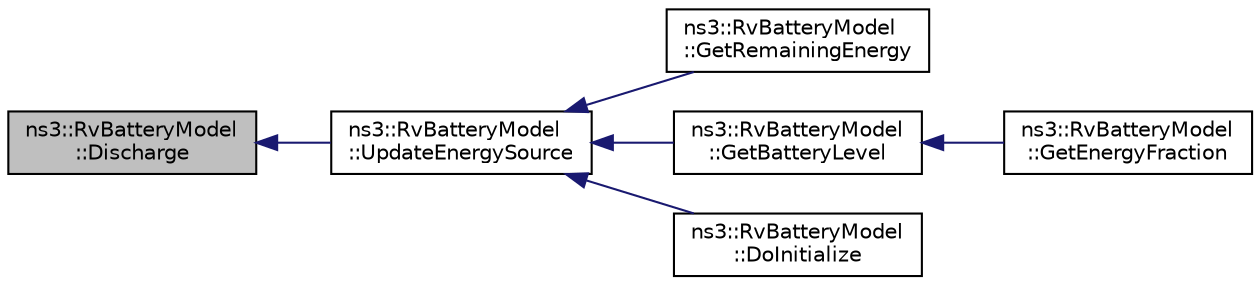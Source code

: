 digraph "ns3::RvBatteryModel::Discharge"
{
  edge [fontname="Helvetica",fontsize="10",labelfontname="Helvetica",labelfontsize="10"];
  node [fontname="Helvetica",fontsize="10",shape=record];
  rankdir="LR";
  Node1 [label="ns3::RvBatteryModel\l::Discharge",height=0.2,width=0.4,color="black", fillcolor="grey75", style="filled", fontcolor="black"];
  Node1 -> Node2 [dir="back",color="midnightblue",fontsize="10",style="solid"];
  Node2 [label="ns3::RvBatteryModel\l::UpdateEnergySource",height=0.2,width=0.4,color="black", fillcolor="white", style="filled",URL="$db/db8/classns3_1_1RvBatteryModel.html#ac0885eeb1b510ffe52531e7e68039d3e"];
  Node2 -> Node3 [dir="back",color="midnightblue",fontsize="10",style="solid"];
  Node3 [label="ns3::RvBatteryModel\l::GetRemainingEnergy",height=0.2,width=0.4,color="black", fillcolor="white", style="filled",URL="$db/db8/classns3_1_1RvBatteryModel.html#a7ab2862fe0f9006fecefe5ee8a5a1c52"];
  Node2 -> Node4 [dir="back",color="midnightblue",fontsize="10",style="solid"];
  Node4 [label="ns3::RvBatteryModel\l::GetBatteryLevel",height=0.2,width=0.4,color="black", fillcolor="white", style="filled",URL="$db/db8/classns3_1_1RvBatteryModel.html#af3047a4edc01822b612bb2fb70ee7991"];
  Node4 -> Node5 [dir="back",color="midnightblue",fontsize="10",style="solid"];
  Node5 [label="ns3::RvBatteryModel\l::GetEnergyFraction",height=0.2,width=0.4,color="black", fillcolor="white", style="filled",URL="$db/db8/classns3_1_1RvBatteryModel.html#a38e73ce97ec3d6d1c996fe897d121060"];
  Node2 -> Node6 [dir="back",color="midnightblue",fontsize="10",style="solid"];
  Node6 [label="ns3::RvBatteryModel\l::DoInitialize",height=0.2,width=0.4,color="black", fillcolor="white", style="filled",URL="$db/db8/classns3_1_1RvBatteryModel.html#a2876516a9e3fa5e077cc0ee0748dbfe5",tooltip="Defined in ns3::Object. "];
}
